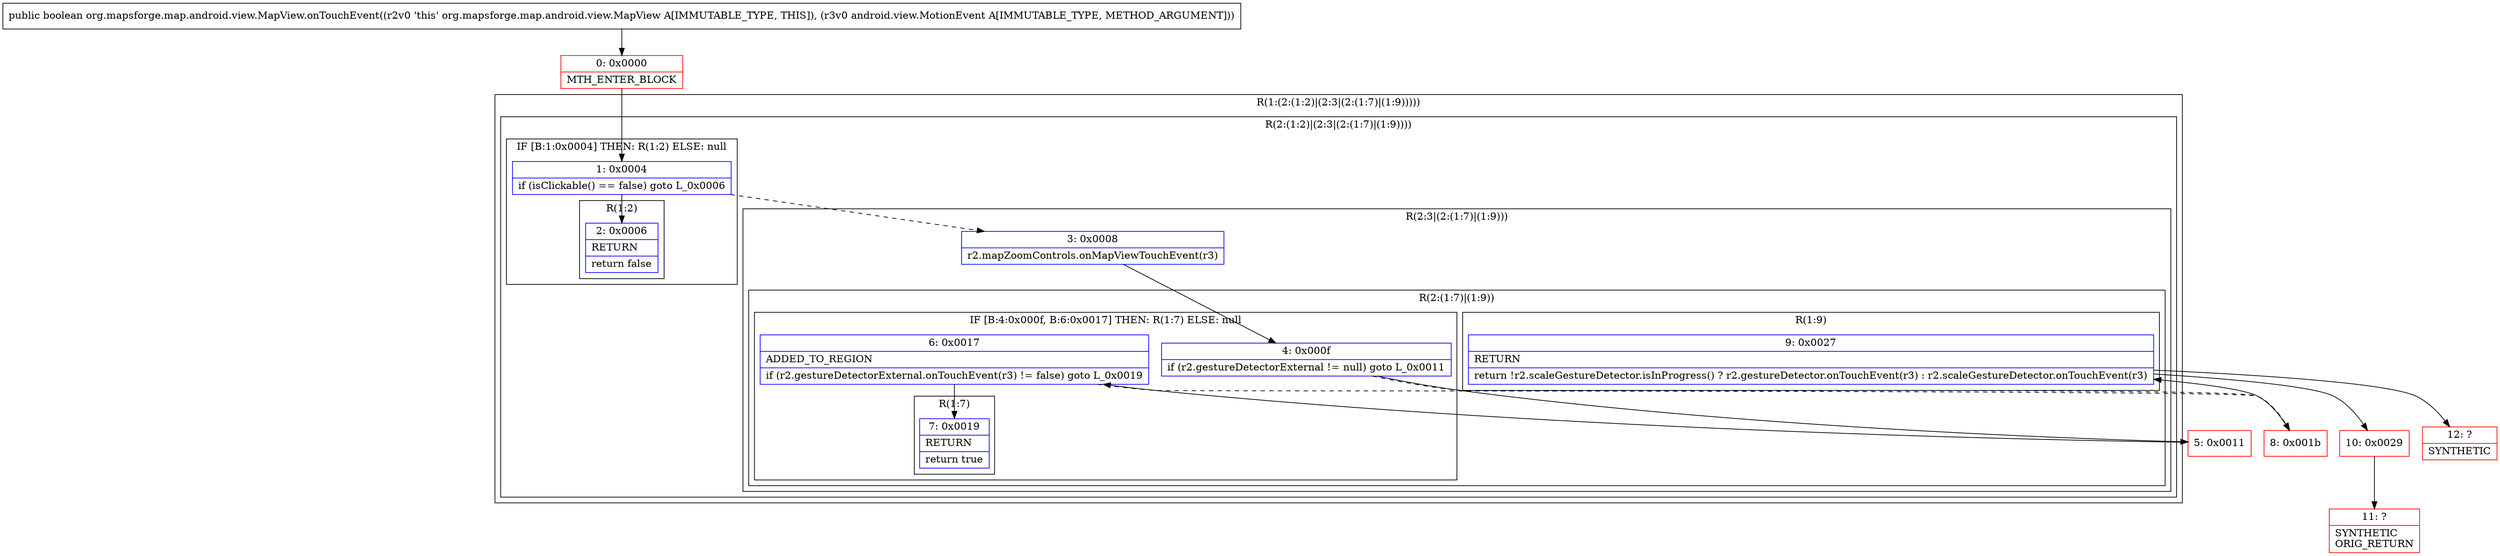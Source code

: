 digraph "CFG fororg.mapsforge.map.android.view.MapView.onTouchEvent(Landroid\/view\/MotionEvent;)Z" {
subgraph cluster_Region_1245006514 {
label = "R(1:(2:(1:2)|(2:3|(2:(1:7)|(1:9)))))";
node [shape=record,color=blue];
subgraph cluster_Region_1618049382 {
label = "R(2:(1:2)|(2:3|(2:(1:7)|(1:9))))";
node [shape=record,color=blue];
subgraph cluster_IfRegion_1580609327 {
label = "IF [B:1:0x0004] THEN: R(1:2) ELSE: null";
node [shape=record,color=blue];
Node_1 [shape=record,label="{1\:\ 0x0004|if (isClickable() == false) goto L_0x0006\l}"];
subgraph cluster_Region_1472777358 {
label = "R(1:2)";
node [shape=record,color=blue];
Node_2 [shape=record,label="{2\:\ 0x0006|RETURN\l|return false\l}"];
}
}
subgraph cluster_Region_935885855 {
label = "R(2:3|(2:(1:7)|(1:9)))";
node [shape=record,color=blue];
Node_3 [shape=record,label="{3\:\ 0x0008|r2.mapZoomControls.onMapViewTouchEvent(r3)\l}"];
subgraph cluster_Region_1553566153 {
label = "R(2:(1:7)|(1:9))";
node [shape=record,color=blue];
subgraph cluster_IfRegion_867797538 {
label = "IF [B:4:0x000f, B:6:0x0017] THEN: R(1:7) ELSE: null";
node [shape=record,color=blue];
Node_4 [shape=record,label="{4\:\ 0x000f|if (r2.gestureDetectorExternal != null) goto L_0x0011\l}"];
Node_6 [shape=record,label="{6\:\ 0x0017|ADDED_TO_REGION\l|if (r2.gestureDetectorExternal.onTouchEvent(r3) != false) goto L_0x0019\l}"];
subgraph cluster_Region_570723431 {
label = "R(1:7)";
node [shape=record,color=blue];
Node_7 [shape=record,label="{7\:\ 0x0019|RETURN\l|return true\l}"];
}
}
subgraph cluster_Region_1448621244 {
label = "R(1:9)";
node [shape=record,color=blue];
Node_9 [shape=record,label="{9\:\ 0x0027|RETURN\l|return !r2.scaleGestureDetector.isInProgress() ? r2.gestureDetector.onTouchEvent(r3) : r2.scaleGestureDetector.onTouchEvent(r3)\l}"];
}
}
}
}
}
Node_0 [shape=record,color=red,label="{0\:\ 0x0000|MTH_ENTER_BLOCK\l}"];
Node_5 [shape=record,color=red,label="{5\:\ 0x0011}"];
Node_8 [shape=record,color=red,label="{8\:\ 0x001b}"];
Node_10 [shape=record,color=red,label="{10\:\ 0x0029}"];
Node_11 [shape=record,color=red,label="{11\:\ ?|SYNTHETIC\lORIG_RETURN\l}"];
Node_12 [shape=record,color=red,label="{12\:\ ?|SYNTHETIC\l}"];
MethodNode[shape=record,label="{public boolean org.mapsforge.map.android.view.MapView.onTouchEvent((r2v0 'this' org.mapsforge.map.android.view.MapView A[IMMUTABLE_TYPE, THIS]), (r3v0 android.view.MotionEvent A[IMMUTABLE_TYPE, METHOD_ARGUMENT])) }"];
MethodNode -> Node_0;
Node_1 -> Node_2;
Node_1 -> Node_3[style=dashed];
Node_3 -> Node_4;
Node_4 -> Node_5;
Node_4 -> Node_8[style=dashed];
Node_6 -> Node_7;
Node_6 -> Node_8[style=dashed];
Node_9 -> Node_10;
Node_9 -> Node_12;
Node_0 -> Node_1;
Node_5 -> Node_6;
Node_8 -> Node_9;
Node_10 -> Node_11;
}

